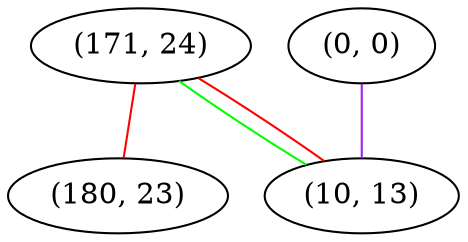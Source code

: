 graph "" {
"(171, 24)";
"(180, 23)";
"(0, 0)";
"(10, 13)";
"(171, 24)" -- "(180, 23)"  [color=red, key=0, weight=1];
"(171, 24)" -- "(10, 13)"  [color=green, key=0, weight=2];
"(171, 24)" -- "(10, 13)"  [color=red, key=1, weight=1];
"(0, 0)" -- "(10, 13)"  [color=purple, key=0, weight=4];
}
